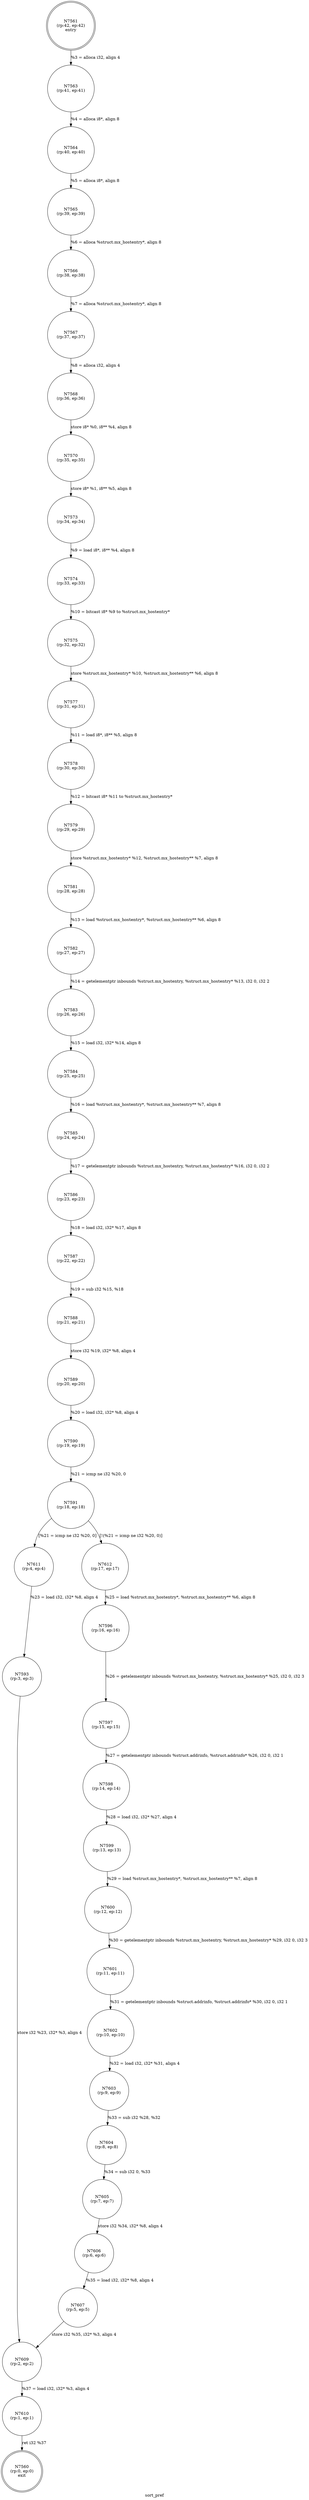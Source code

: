 digraph sort_pref {
label="sort_pref"
7560 [label="N7560\n(rp:0, ep:0)\nexit", shape="doublecircle"]
7561 [label="N7561\n(rp:42, ep:42)\nentry", shape="doublecircle"]
7561 -> 7563 [label="%3 = alloca i32, align 4"]
7563 [label="N7563\n(rp:41, ep:41)", shape="circle"]
7563 -> 7564 [label="%4 = alloca i8*, align 8"]
7564 [label="N7564\n(rp:40, ep:40)", shape="circle"]
7564 -> 7565 [label="%5 = alloca i8*, align 8"]
7565 [label="N7565\n(rp:39, ep:39)", shape="circle"]
7565 -> 7566 [label="%6 = alloca %struct.mx_hostentry*, align 8"]
7566 [label="N7566\n(rp:38, ep:38)", shape="circle"]
7566 -> 7567 [label="%7 = alloca %struct.mx_hostentry*, align 8"]
7567 [label="N7567\n(rp:37, ep:37)", shape="circle"]
7567 -> 7568 [label="%8 = alloca i32, align 4"]
7568 [label="N7568\n(rp:36, ep:36)", shape="circle"]
7568 -> 7570 [label="store i8* %0, i8** %4, align 8"]
7570 [label="N7570\n(rp:35, ep:35)", shape="circle"]
7570 -> 7573 [label="store i8* %1, i8** %5, align 8"]
7573 [label="N7573\n(rp:34, ep:34)", shape="circle"]
7573 -> 7574 [label="%9 = load i8*, i8** %4, align 8"]
7574 [label="N7574\n(rp:33, ep:33)", shape="circle"]
7574 -> 7575 [label="%10 = bitcast i8* %9 to %struct.mx_hostentry*"]
7575 [label="N7575\n(rp:32, ep:32)", shape="circle"]
7575 -> 7577 [label="store %struct.mx_hostentry* %10, %struct.mx_hostentry** %6, align 8"]
7577 [label="N7577\n(rp:31, ep:31)", shape="circle"]
7577 -> 7578 [label="%11 = load i8*, i8** %5, align 8"]
7578 [label="N7578\n(rp:30, ep:30)", shape="circle"]
7578 -> 7579 [label="%12 = bitcast i8* %11 to %struct.mx_hostentry*"]
7579 [label="N7579\n(rp:29, ep:29)", shape="circle"]
7579 -> 7581 [label="store %struct.mx_hostentry* %12, %struct.mx_hostentry** %7, align 8"]
7581 [label="N7581\n(rp:28, ep:28)", shape="circle"]
7581 -> 7582 [label="%13 = load %struct.mx_hostentry*, %struct.mx_hostentry** %6, align 8"]
7582 [label="N7582\n(rp:27, ep:27)", shape="circle"]
7582 -> 7583 [label="%14 = getelementptr inbounds %struct.mx_hostentry, %struct.mx_hostentry* %13, i32 0, i32 2"]
7583 [label="N7583\n(rp:26, ep:26)", shape="circle"]
7583 -> 7584 [label="%15 = load i32, i32* %14, align 8"]
7584 [label="N7584\n(rp:25, ep:25)", shape="circle"]
7584 -> 7585 [label="%16 = load %struct.mx_hostentry*, %struct.mx_hostentry** %7, align 8"]
7585 [label="N7585\n(rp:24, ep:24)", shape="circle"]
7585 -> 7586 [label="%17 = getelementptr inbounds %struct.mx_hostentry, %struct.mx_hostentry* %16, i32 0, i32 2"]
7586 [label="N7586\n(rp:23, ep:23)", shape="circle"]
7586 -> 7587 [label="%18 = load i32, i32* %17, align 8"]
7587 [label="N7587\n(rp:22, ep:22)", shape="circle"]
7587 -> 7588 [label="%19 = sub i32 %15, %18"]
7588 [label="N7588\n(rp:21, ep:21)", shape="circle"]
7588 -> 7589 [label="store i32 %19, i32* %8, align 4"]
7589 [label="N7589\n(rp:20, ep:20)", shape="circle"]
7589 -> 7590 [label="%20 = load i32, i32* %8, align 4"]
7590 [label="N7590\n(rp:19, ep:19)", shape="circle"]
7590 -> 7591 [label="%21 = icmp ne i32 %20, 0"]
7591 [label="N7591\n(rp:18, ep:18)", shape="circle"]
7591 -> 7611 [label="[%21 = icmp ne i32 %20, 0]"]
7591 -> 7612 [label="[!(%21 = icmp ne i32 %20, 0)]"]
7593 [label="N7593\n(rp:3, ep:3)", shape="circle"]
7593 -> 7609 [label="store i32 %23, i32* %3, align 4"]
7596 [label="N7596\n(rp:16, ep:16)", shape="circle"]
7596 -> 7597 [label="%26 = getelementptr inbounds %struct.mx_hostentry, %struct.mx_hostentry* %25, i32 0, i32 3"]
7597 [label="N7597\n(rp:15, ep:15)", shape="circle"]
7597 -> 7598 [label="%27 = getelementptr inbounds %struct.addrinfo, %struct.addrinfo* %26, i32 0, i32 1"]
7598 [label="N7598\n(rp:14, ep:14)", shape="circle"]
7598 -> 7599 [label="%28 = load i32, i32* %27, align 4"]
7599 [label="N7599\n(rp:13, ep:13)", shape="circle"]
7599 -> 7600 [label="%29 = load %struct.mx_hostentry*, %struct.mx_hostentry** %7, align 8"]
7600 [label="N7600\n(rp:12, ep:12)", shape="circle"]
7600 -> 7601 [label="%30 = getelementptr inbounds %struct.mx_hostentry, %struct.mx_hostentry* %29, i32 0, i32 3"]
7601 [label="N7601\n(rp:11, ep:11)", shape="circle"]
7601 -> 7602 [label="%31 = getelementptr inbounds %struct.addrinfo, %struct.addrinfo* %30, i32 0, i32 1"]
7602 [label="N7602\n(rp:10, ep:10)", shape="circle"]
7602 -> 7603 [label="%32 = load i32, i32* %31, align 4"]
7603 [label="N7603\n(rp:9, ep:9)", shape="circle"]
7603 -> 7604 [label="%33 = sub i32 %28, %32"]
7604 [label="N7604\n(rp:8, ep:8)", shape="circle"]
7604 -> 7605 [label="%34 = sub i32 0, %33"]
7605 [label="N7605\n(rp:7, ep:7)", shape="circle"]
7605 -> 7606 [label="store i32 %34, i32* %8, align 4"]
7606 [label="N7606\n(rp:6, ep:6)", shape="circle"]
7606 -> 7607 [label="%35 = load i32, i32* %8, align 4"]
7607 [label="N7607\n(rp:5, ep:5)", shape="circle"]
7607 -> 7609 [label="store i32 %35, i32* %3, align 4"]
7609 [label="N7609\n(rp:2, ep:2)", shape="circle"]
7609 -> 7610 [label="%37 = load i32, i32* %3, align 4"]
7610 [label="N7610\n(rp:1, ep:1)", shape="circle"]
7610 -> 7560 [label="ret i32 %37"]
7611 [label="N7611\n(rp:4, ep:4)", shape="circle"]
7611 -> 7593 [label="%23 = load i32, i32* %8, align 4"]
7612 [label="N7612\n(rp:17, ep:17)", shape="circle"]
7612 -> 7596 [label="%25 = load %struct.mx_hostentry*, %struct.mx_hostentry** %6, align 8"]
}
